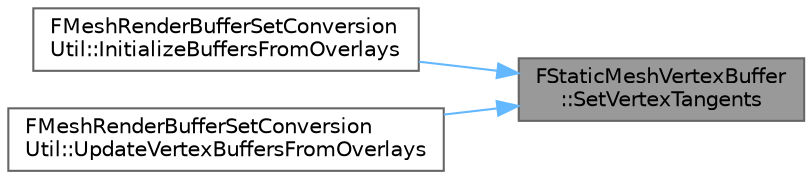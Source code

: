 digraph "FStaticMeshVertexBuffer::SetVertexTangents"
{
 // INTERACTIVE_SVG=YES
 // LATEX_PDF_SIZE
  bgcolor="transparent";
  edge [fontname=Helvetica,fontsize=10,labelfontname=Helvetica,labelfontsize=10];
  node [fontname=Helvetica,fontsize=10,shape=box,height=0.2,width=0.4];
  rankdir="RL";
  Node1 [id="Node000001",label="FStaticMeshVertexBuffer\l::SetVertexTangents",height=0.2,width=0.4,color="gray40", fillcolor="grey60", style="filled", fontcolor="black",tooltip=" "];
  Node1 -> Node2 [id="edge1_Node000001_Node000002",dir="back",color="steelblue1",style="solid",tooltip=" "];
  Node2 [id="Node000002",label="FMeshRenderBufferSetConversion\lUtil::InitializeBuffersFromOverlays",height=0.2,width=0.4,color="grey40", fillcolor="white", style="filled",URL="$d9/d3f/structFMeshRenderBufferSetConversionUtil.html#ac2a9220c7dd07dbc583f033aab1deee8",tooltip="Initialize rendering buffers from given attribute overlays."];
  Node1 -> Node3 [id="edge2_Node000001_Node000003",dir="back",color="steelblue1",style="solid",tooltip=" "];
  Node3 [id="Node000003",label="FMeshRenderBufferSetConversion\lUtil::UpdateVertexBuffersFromOverlays",height=0.2,width=0.4,color="grey40", fillcolor="white", style="filled",URL="$d9/d3f/structFMeshRenderBufferSetConversionUtil.html#a7c3ba857fc55a1d71f749189cf6bcd5b",tooltip="Update vertex positions/normals/colors of an existing set of render buffers."];
}

